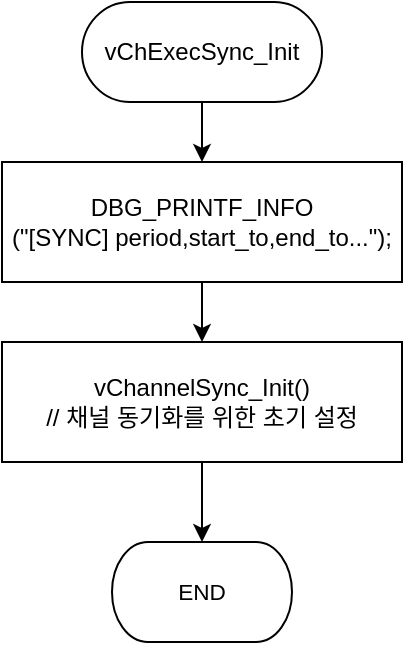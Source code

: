 <mxfile version="20.3.0" type="device" pages="8"><diagram id="m5y8hfOpibyeV7Aw4nu8" name="vChExecSync_Init"><mxGraphModel dx="1209" dy="844" grid="1" gridSize="10" guides="1" tooltips="1" connect="1" arrows="1" fold="1" page="1" pageScale="1" pageWidth="827" pageHeight="1169" math="0" shadow="0"><root><mxCell id="0"/><mxCell id="1" parent="0"/><mxCell id="QTGp4DOAdkXsGTexVrfF-1" value="DBG_PRINTF_INFO&lt;br&gt;(&quot;[SYNC] period,start_to,end_to...&quot;);" style="rounded=0;whiteSpace=wrap;html=1;strokeWidth=1;fontStyle=0;fillColor=none;strokeColor=#000000;" parent="1" vertex="1"><mxGeometry x="280" y="230" width="200" height="60" as="geometry"/></mxCell><mxCell id="QTGp4DOAdkXsGTexVrfF-2" value="vChannelSync_Init()&lt;br&gt;//&amp;nbsp;채널 동기화를 위한 초기 설정" style="rounded=0;whiteSpace=wrap;html=1;strokeWidth=1;fontStyle=0;fillColor=none;strokeColor=#000000;" parent="1" vertex="1"><mxGeometry x="280" y="320" width="200" height="60" as="geometry"/></mxCell><mxCell id="QTGp4DOAdkXsGTexVrfF-3" value="" style="endArrow=classic;html=1;rounded=0;exitX=0.5;exitY=1;exitDx=0;exitDy=0;entryX=0.5;entryY=0;entryDx=0;entryDy=0;exitPerimeter=0;" parent="1" source="QTGp4DOAdkXsGTexVrfF-6" target="QTGp4DOAdkXsGTexVrfF-1" edge="1"><mxGeometry width="50" height="50" relative="1" as="geometry"><mxPoint x="380" y="190" as="sourcePoint"/><mxPoint x="380" y="230" as="targetPoint"/></mxGeometry></mxCell><mxCell id="QTGp4DOAdkXsGTexVrfF-4" value="" style="endArrow=classic;html=1;rounded=0;exitX=0.5;exitY=1;exitDx=0;exitDy=0;entryX=0.5;entryY=0;entryDx=0;entryDy=0;" parent="1" source="QTGp4DOAdkXsGTexVrfF-1" target="QTGp4DOAdkXsGTexVrfF-2" edge="1"><mxGeometry width="50" height="50" relative="1" as="geometry"><mxPoint x="380" y="290" as="sourcePoint"/><mxPoint x="380" y="320" as="targetPoint"/></mxGeometry></mxCell><mxCell id="QTGp4DOAdkXsGTexVrfF-5" value="" style="endArrow=classic;html=1;rounded=0;exitX=0.5;exitY=1;exitDx=0;exitDy=0;entryX=0.5;entryY=0;entryDx=0;entryDy=0;entryPerimeter=0;" parent="1" source="QTGp4DOAdkXsGTexVrfF-2" target="QTGp4DOAdkXsGTexVrfF-7" edge="1"><mxGeometry width="50" height="50" relative="1" as="geometry"><mxPoint x="380" y="660" as="sourcePoint"/><mxPoint x="380" y="700" as="targetPoint"/></mxGeometry></mxCell><UserObject label="&lt;div style=&quot;&quot;&gt;&lt;font style=&quot;direction: ltr; line-height: 120%; opacity: 1;&quot;&gt;vChExecSync_Init&lt;br&gt;&lt;/font&gt;&lt;/div&gt;" tags="순서도" id="QTGp4DOAdkXsGTexVrfF-6"><mxCell style="verticalAlign=middle;align=center;overflow=width;vsdxID=2;fillColor=#FFFFFF;gradientColor=none;shape=stencil(tVLLDsIgEPwajiQIMfFe638Qu22JCM2Ctv69kK0Rm9qDibeZndkXC1NV6PUATIoQ0V9gNE3smToyKY3rAU1MiKmaqar1CB36m2uIDzo7M7r6e64wUZ4UOUWKB9GdIH4irzWu8B42vRrPScNFXZzN+5mvl3qJXE8mcPRRR+Pdh2Y1dsBTE95a3c0TkBRGgKEIb6wg1/r+ssCXd/vLCgm8z9caa+n6pb48dwrRV1H1Ew==);strokeColor=#000000;spacingTop=-1;spacingBottom=-1;spacingLeft=-1;spacingRight=-1;points=[[0.5,1,0],[0.5,0,0],[0,0.5,0],[1,0.5,0]];labelBackgroundColor=none;rounded=0;html=1;whiteSpace=wrap;strokeWidth=1;fontStyle=0" parent="1" vertex="1"><mxGeometry x="320" y="150" width="120" height="50" as="geometry"/></mxCell></UserObject><UserObject label="&lt;div style=&quot;font-size: 1px&quot;&gt;&lt;font style=&quot;font-size:11.29px;font-family:Arial;color:#000000;direction:ltr;letter-spacing:0px;line-height:120%;opacity:1&quot;&gt;END&lt;br&gt;&lt;/font&gt;&lt;/div&gt;" tags="순서도" id="QTGp4DOAdkXsGTexVrfF-7"><mxCell style="verticalAlign=middle;align=center;overflow=width;vsdxID=77;fillColor=#FFFFFF;gradientColor=none;shape=stencil(tVLLDsIgEPwajiQIMfFe638Qu22JCM2Ctv69kK0Rm9qDibeZndkXC1NV6PUATIoQ0V9gNE3smToyKY3rAU1MiKmaqar1CB36m2uIDzo7M7r6e64wUZ4UOUWKB9GdIH4irzWu8B42vRrPScNFXZzN+5mvl3qJXE8mcPRRR+Pdh2Y1dsBTE95a3c0TkBRGgKEIb6wg1/r+ssCXd/vLCgm8z9caa+n6pb48dwrRV1H1Ew==);strokeColor=#000000;spacingTop=-1;spacingBottom=-1;spacingLeft=-1;spacingRight=-1;points=[[0.5,1,0],[0.5,0,0],[0,0.5,0],[1,0.5,0]];labelBackgroundColor=none;rounded=0;html=1;whiteSpace=wrap;strokeWidth=1;fontStyle=0" parent="1" vertex="1"><mxGeometry x="335" y="420" width="90" height="50" as="geometry"/></mxCell></UserObject></root></mxGraphModel></diagram><diagram id="ZUxpM9JZHOBrZb4P0y5i" name="prvDoubleTrackTask"><mxGraphModel dx="1209" dy="844" grid="1" gridSize="10" guides="1" tooltips="1" connect="1" arrows="1" fold="1" page="1" pageScale="1" pageWidth="827" pageHeight="1169" math="0" shadow="0"><root><mxCell id="0"/><mxCell id="1" parent="0"/><mxCell id="SzLtatXEYA5YxoLtEVOc-1" value="prvDoubleTrackTask" style="verticalAlign=middle;align=center;overflow=width;fillColor=#FFFFFF;gradientColor=none;shape=ellipse;strokeColor=#000000;rounded=0;html=1;whiteSpace=wrap;strokeWidth=1;fontStyle=0" vertex="1" parent="1"><mxGeometry x="500" y="160" width="280" height="50" as="geometry"/></mxCell><mxCell id="SzLtatXEYA5YxoLtEVOc-2" value="DBG_PRINTF_INFO(&quot;Start prvDoubleTrackTask&quot;)" style="rounded=0;whiteSpace=wrap;html=1;strokeWidth=1;fontStyle=0;fillColor=none;strokeColor=#000000;" vertex="1" parent="1"><mxGeometry x="510" y="240" width="260" height="40" as="geometry"/></mxCell><mxCell id="SzLtatXEYA5YxoLtEVOc-3" value="vDoubleTrack_Relay_Init()" style="rounded=0;whiteSpace=wrap;html=1;strokeWidth=1;fontStyle=0;fillColor=none;strokeColor=#000000;" vertex="1" parent="1"><mxGeometry x="525" y="305" width="230" height="35" as="geometry"/></mxCell><mxCell id="SzLtatXEYA5YxoLtEVOc-4" value="vDoubleTrack_DoBeforeEnteringPool()" style="rounded=0;whiteSpace=wrap;html=1;strokeWidth=1;fontStyle=0;fillColor=none;strokeColor=#000000;" vertex="1" parent="1"><mxGeometry x="525" y="355" width="230" height="35" as="geometry"/></mxCell><mxCell id="SzLtatXEYA5YxoLtEVOc-5" value="vDoubleTrack_UpdateCompareBuffer()" style="rounded=0;whiteSpace=wrap;html=1;strokeWidth=1;fontStyle=0;fillColor=none;strokeColor=#000000;" vertex="1" parent="1"><mxGeometry x="525" y="405" width="230" height="35" as="geometry"/></mxCell><mxCell id="SzLtatXEYA5YxoLtEVOc-6" value="bSetCompareBuffer()" style="rounded=0;whiteSpace=wrap;html=1;strokeWidth=1;fontStyle=0;fillColor=none;strokeColor=#000000;" vertex="1" parent="1"><mxGeometry x="525" y="455" width="230" height="35" as="geometry"/></mxCell><mxCell id="SzLtatXEYA5YxoLtEVOc-7" value="bTriggerCompare()" style="rounded=0;whiteSpace=wrap;html=1;strokeWidth=1;fontStyle=0;fillColor=none;strokeColor=#000000;" vertex="1" parent="1"><mxGeometry x="525" y="505" width="230" height="35" as="geometry"/></mxCell><mxCell id="SzLtatXEYA5YxoLtEVOc-8" value="vChExecSync_Init()" style="rounded=0;whiteSpace=wrap;html=1;strokeWidth=1;fontStyle=0;fillColor=none;strokeColor=#000000;" vertex="1" parent="1"><mxGeometry x="525" y="555" width="230" height="35" as="geometry"/></mxCell><mxCell id="SzLtatXEYA5YxoLtEVOc-9" value="lastWake = xTaskGetTickCount()&lt;br&gt;fail_cnt = 0" style="rounded=0;whiteSpace=wrap;html=1;strokeWidth=1;fontStyle=0;fillColor=none;strokeColor=#000000;" vertex="1" parent="1"><mxGeometry x="525" y="615" width="230" height="45" as="geometry"/></mxCell><mxCell id="SzLtatXEYA5YxoLtEVOc-10" value="&lt;span style=&quot;font-size: 12px; font-weight: 400;&quot;&gt;=== 메인 루프 (for(;;)) ===&lt;/span&gt;" style="rounded=0;whiteSpace=wrap;html=1;strokeWidth=1;fontStyle=1;fillColor=none;strokeColor=#000000;fontSize=14" vertex="1" parent="1"><mxGeometry x="520" y="690" width="240" height="40" as="geometry"/></mxCell><mxCell id="SzLtatXEYA5YxoLtEVOc-11" value="bChannelSync_Start(&lt;br&gt;SYNC_START_TO_MS) ?" style="rhombus;whiteSpace=wrap;html=1;strokeWidth=1;fontStyle=0;fillColor=none;strokeColor=#000000;" vertex="1" parent="1"><mxGeometry x="540" y="760" width="200" height="80" as="geometry"/></mxCell><mxCell id="SzLtatXEYA5YxoLtEVOc-12" value="&lt;span style=&quot;font-weight: normal;&quot;&gt;vDoubleTrack_Signal_Pool()&lt;/span&gt;" style="rounded=0;whiteSpace=wrap;html=1;strokeWidth=1;fontStyle=0;fillColor=none;strokeColor=#000000;fontStyle=1" vertex="1" parent="1"><mxGeometry x="370" y="860" width="200" height="40" as="geometry"/></mxCell><mxCell id="SzLtatXEYA5YxoLtEVOc-13" value="uxDoubleTrackLoops++" style="rounded=0;whiteSpace=wrap;html=1;strokeWidth=1;fontStyle=0;fillColor=none;strokeColor=#000000;" vertex="1" parent="1"><mxGeometry x="395" y="945" width="150" height="35" as="geometry"/></mxCell><mxCell id="SzLtatXEYA5YxoLtEVOc-14" value="bChannelSync_End(&lt;br&gt;SYNC_END_TO_MS) ?" style="rhombus;whiteSpace=wrap;html=1;strokeWidth=1;fontStyle=0;fillColor=none;strokeColor=#000000;" vertex="1" parent="1"><mxGeometry x="380" y="1010" width="180" height="80" as="geometry"/></mxCell><mxCell id="SzLtatXEYA5YxoLtEVOc-15" value="fail_cnt = 0" style="rounded=0;whiteSpace=wrap;html=1;strokeWidth=1;fontStyle=0;fillColor=none;strokeColor=#000000;" vertex="1" parent="1"><mxGeometry x="300" y="1120" width="110" height="35" as="geometry"/></mxCell><mxCell id="SzLtatXEYA5YxoLtEVOc-16" value="fail_cnt++" style="rounded=0;whiteSpace=wrap;html=1;strokeWidth=1;fontStyle=0;fillColor=none;strokeColor=#000000;" vertex="1" parent="1"><mxGeometry x="500" y="1120" width="110" height="35" as="geometry"/></mxCell><mxCell id="SzLtatXEYA5YxoLtEVOc-17" value="fail_cnt++" style="rounded=0;whiteSpace=wrap;html=1;strokeWidth=1;fontStyle=0;fillColor=none;strokeColor=#000000;" vertex="1" parent="1"><mxGeometry x="790" y="880" width="110" height="35" as="geometry"/></mxCell><mxCell id="SzLtatXEYA5YxoLtEVOc-19" value="fail_cnt &gt;= 5 ?" style="rhombus;whiteSpace=wrap;html=1;strokeWidth=1;fontStyle=0;fillColor=none;strokeColor=#000000;" vertex="1" parent="1"><mxGeometry x="560" y="1230" width="160" height="70" as="geometry"/></mxCell><mxCell id="SzLtatXEYA5YxoLtEVOc-20" value="DBG_PRINTF_ERROR(&quot;SYNC&quot;)&lt;br&gt;/* TODO: SAFE 천이 훅 */&lt;br&gt;fail_cnt = 0" style="rounded=0;whiteSpace=wrap;html=1;strokeWidth=1;fontStyle=0;fillColor=none;strokeColor=#000000;" vertex="1" parent="1"><mxGeometry x="790" y="1235" width="180" height="60" as="geometry"/></mxCell><mxCell id="SzLtatXEYA5YxoLtEVOc-22" value="vChannelSync_EndOfCycleDelay(&lt;br&gt;&amp;lastWake, CYCLE_PERIOD_MS)" style="rounded=0;whiteSpace=wrap;html=1;strokeWidth=1;fontStyle=0;fillColor=none;strokeColor=#000000;" vertex="1" parent="1"><mxGeometry x="520" y="1380" width="240" height="50" as="geometry"/></mxCell><mxCell id="SzLtatXEYA5YxoLtEVOc-24" value="" style="endArrow=classic;html=1;rounded=0;exitX=0.5;exitY=1;exitDx=0;exitDy=0;entryX=0.5;entryY=0;entryDx=0;entryDy=0;" edge="1" parent="1" source="SzLtatXEYA5YxoLtEVOc-1" target="SzLtatXEYA5YxoLtEVOc-2"><mxGeometry width="50" height="50" relative="1" as="geometry"><mxPoint x="640" y="220" as="sourcePoint"/><mxPoint x="640" y="240" as="targetPoint"/></mxGeometry></mxCell><mxCell id="SzLtatXEYA5YxoLtEVOc-25" value="" style="endArrow=classic;html=1;rounded=0;exitX=0.5;exitY=1;exitDx=0;exitDy=0;entryX=0.5;entryY=0;entryDx=0;entryDy=0;" edge="1" parent="1" source="SzLtatXEYA5YxoLtEVOc-2" target="SzLtatXEYA5YxoLtEVOc-3"><mxGeometry width="50" height="50" relative="1" as="geometry"><mxPoint x="640" y="280" as="sourcePoint"/><mxPoint x="640" y="305" as="targetPoint"/></mxGeometry></mxCell><mxCell id="SzLtatXEYA5YxoLtEVOc-26" value="" style="endArrow=classic;html=1;rounded=0;exitX=0.5;exitY=1;exitDx=0;exitDy=0;entryX=0.5;entryY=0;entryDx=0;entryDy=0;" edge="1" parent="1" source="SzLtatXEYA5YxoLtEVOc-3" target="SzLtatXEYA5YxoLtEVOc-4"><mxGeometry width="50" height="50" relative="1" as="geometry"><mxPoint x="640" y="340" as="sourcePoint"/><mxPoint x="640" y="355" as="targetPoint"/></mxGeometry></mxCell><mxCell id="SzLtatXEYA5YxoLtEVOc-27" value="" style="endArrow=classic;html=1;rounded=0;exitX=0.5;exitY=1;exitDx=0;exitDy=0;entryX=0.5;entryY=0;entryDx=0;entryDy=0;" edge="1" parent="1" source="SzLtatXEYA5YxoLtEVOc-4" target="SzLtatXEYA5YxoLtEVOc-5"><mxGeometry width="50" height="50" relative="1" as="geometry"><mxPoint x="640" y="390" as="sourcePoint"/><mxPoint x="640" y="405" as="targetPoint"/></mxGeometry></mxCell><mxCell id="SzLtatXEYA5YxoLtEVOc-28" value="" style="endArrow=classic;html=1;rounded=0;exitX=0.5;exitY=1;exitDx=0;exitDy=0;entryX=0.5;entryY=0;entryDx=0;entryDy=0;" edge="1" parent="1" source="SzLtatXEYA5YxoLtEVOc-5" target="SzLtatXEYA5YxoLtEVOc-6"><mxGeometry width="50" height="50" relative="1" as="geometry"><mxPoint x="640" y="440" as="sourcePoint"/><mxPoint x="640" y="455" as="targetPoint"/></mxGeometry></mxCell><mxCell id="SzLtatXEYA5YxoLtEVOc-29" value="" style="endArrow=classic;html=1;rounded=0;exitX=0.5;exitY=1;exitDx=0;exitDy=0;entryX=0.5;entryY=0;entryDx=0;entryDy=0;" edge="1" parent="1" source="SzLtatXEYA5YxoLtEVOc-6" target="SzLtatXEYA5YxoLtEVOc-7"><mxGeometry width="50" height="50" relative="1" as="geometry"><mxPoint x="640" y="490" as="sourcePoint"/><mxPoint x="640" y="505" as="targetPoint"/></mxGeometry></mxCell><mxCell id="SzLtatXEYA5YxoLtEVOc-30" value="" style="endArrow=classic;html=1;rounded=0;exitX=0.5;exitY=1;exitDx=0;exitDy=0;entryX=0.5;entryY=0;entryDx=0;entryDy=0;" edge="1" parent="1" source="SzLtatXEYA5YxoLtEVOc-7" target="SzLtatXEYA5YxoLtEVOc-8"><mxGeometry width="50" height="50" relative="1" as="geometry"><mxPoint x="640" y="540" as="sourcePoint"/><mxPoint x="640" y="555" as="targetPoint"/></mxGeometry></mxCell><mxCell id="SzLtatXEYA5YxoLtEVOc-31" value="" style="endArrow=classic;html=1;rounded=0;exitX=0.5;exitY=1;exitDx=0;exitDy=0;entryX=0.5;entryY=0;entryDx=0;entryDy=0;" edge="1" parent="1" source="SzLtatXEYA5YxoLtEVOc-8" target="SzLtatXEYA5YxoLtEVOc-9"><mxGeometry width="50" height="50" relative="1" as="geometry"><mxPoint x="640" y="590" as="sourcePoint"/><mxPoint x="640" y="615" as="targetPoint"/></mxGeometry></mxCell><mxCell id="SzLtatXEYA5YxoLtEVOc-32" value="" style="endArrow=classic;html=1;rounded=0;exitX=0.5;exitY=1;exitDx=0;exitDy=0;entryX=0.5;entryY=0;entryDx=0;entryDy=0;" edge="1" parent="1" source="SzLtatXEYA5YxoLtEVOc-9" target="SzLtatXEYA5YxoLtEVOc-10"><mxGeometry width="50" height="50" relative="1" as="geometry"><mxPoint x="640" y="660" as="sourcePoint"/><mxPoint x="640" y="690" as="targetPoint"/></mxGeometry></mxCell><mxCell id="SzLtatXEYA5YxoLtEVOc-33" value="" style="endArrow=classic;html=1;rounded=0;exitX=0.5;exitY=1;exitDx=0;exitDy=0;entryX=0.5;entryY=0;entryDx=0;entryDy=0;" edge="1" parent="1" source="SzLtatXEYA5YxoLtEVOc-10" target="SzLtatXEYA5YxoLtEVOc-11"><mxGeometry width="50" height="50" relative="1" as="geometry"><mxPoint x="640" y="730" as="sourcePoint"/><mxPoint x="640" y="760" as="targetPoint"/></mxGeometry></mxCell><mxCell id="SzLtatXEYA5YxoLtEVOc-34" value="TRUE" style="endArrow=classic;html=1;rounded=0;exitX=0;exitY=0.5;exitDx=0;exitDy=0;entryX=0.5;entryY=0;entryDx=0;entryDy=0;" edge="1" parent="1" source="SzLtatXEYA5YxoLtEVOc-11" target="SzLtatXEYA5YxoLtEVOc-12"><mxGeometry width="50" height="50" relative="1" as="geometry"><mxPoint x="540" y="800" as="sourcePoint"/><mxPoint x="470" y="880" as="targetPoint"/><Array as="points"><mxPoint x="470" y="800"/></Array></mxGeometry></mxCell><mxCell id="SzLtatXEYA5YxoLtEVOc-35" value="FALSE" style="endArrow=classic;html=1;rounded=0;exitX=1;exitY=0.5;exitDx=0;exitDy=0;entryX=0.5;entryY=0;entryDx=0;entryDy=0;" edge="1" parent="1" source="SzLtatXEYA5YxoLtEVOc-11" target="SzLtatXEYA5YxoLtEVOc-17"><mxGeometry width="50" height="50" relative="1" as="geometry"><mxPoint x="740" y="800" as="sourcePoint"/><mxPoint x="845" y="880" as="targetPoint"/><Array as="points"><mxPoint x="845" y="800"/></Array></mxGeometry></mxCell><mxCell id="SzLtatXEYA5YxoLtEVOc-36" value="" style="endArrow=classic;html=1;rounded=0;exitX=0.5;exitY=1;exitDx=0;exitDy=0;entryX=0.5;entryY=0;entryDx=0;entryDy=0;" edge="1" parent="1" source="SzLtatXEYA5YxoLtEVOc-12" target="SzLtatXEYA5YxoLtEVOc-13"><mxGeometry width="50" height="50" relative="1" as="geometry"><mxPoint x="470" y="920" as="sourcePoint"/><mxPoint x="470" y="945" as="targetPoint"/></mxGeometry></mxCell><mxCell id="SzLtatXEYA5YxoLtEVOc-37" value="" style="endArrow=classic;html=1;rounded=0;exitX=0.5;exitY=1;exitDx=0;exitDy=0;entryX=0.5;entryY=0;entryDx=0;entryDy=0;" edge="1" parent="1" source="SzLtatXEYA5YxoLtEVOc-13" target="SzLtatXEYA5YxoLtEVOc-14"><mxGeometry width="50" height="50" relative="1" as="geometry"><mxPoint x="470" y="980" as="sourcePoint"/><mxPoint x="470" y="1010" as="targetPoint"/></mxGeometry></mxCell><mxCell id="SzLtatXEYA5YxoLtEVOc-38" value="TRUE" style="endArrow=classic;html=1;rounded=0;exitX=0;exitY=1;exitDx=0;exitDy=0;entryX=0.5;entryY=0;entryDx=0;entryDy=0;" edge="1" parent="1" source="SzLtatXEYA5YxoLtEVOc-14" target="SzLtatXEYA5YxoLtEVOc-15"><mxGeometry width="50" height="50" relative="1" as="geometry"><mxPoint x="380" y="1090" as="sourcePoint"/><mxPoint x="315" y="1130" as="targetPoint"/></mxGeometry></mxCell><mxCell id="SzLtatXEYA5YxoLtEVOc-39" value="FALSE" style="endArrow=classic;html=1;rounded=0;exitX=1;exitY=1;exitDx=0;exitDy=0;entryX=0.5;entryY=0;entryDx=0;entryDy=0;" edge="1" parent="1" source="SzLtatXEYA5YxoLtEVOc-14" target="SzLtatXEYA5YxoLtEVOc-16"><mxGeometry width="50" height="50" relative="1" as="geometry"><mxPoint x="560" y="1090" as="sourcePoint"/><mxPoint x="505" y="1130" as="targetPoint"/></mxGeometry></mxCell><mxCell id="SzLtatXEYA5YxoLtEVOc-42" value="" style="endArrow=classic;html=1;rounded=0;exitX=0.5;exitY=1;exitDx=0;exitDy=0;entryX=1;entryY=0;entryDx=0;entryDy=0;" edge="1" parent="1" source="SzLtatXEYA5YxoLtEVOc-17" target="SzLtatXEYA5YxoLtEVOc-19"><mxGeometry width="50" height="50" relative="1" as="geometry"><mxPoint x="845" y="915" as="sourcePoint"/><mxPoint x="650" y="1190" as="targetPoint"/><Array as="points"><mxPoint x="845" y="950"/><mxPoint x="840" y="1150"/></Array></mxGeometry></mxCell><mxCell id="SzLtatXEYA5YxoLtEVOc-44" value="TRUE" style="endArrow=classic;html=1;rounded=0;exitX=1;exitY=0.5;exitDx=0;exitDy=0;entryX=0;entryY=0.5;entryDx=0;entryDy=0;" edge="1" parent="1" source="SzLtatXEYA5YxoLtEVOc-19" target="SzLtatXEYA5YxoLtEVOc-20"><mxGeometry width="50" height="50" relative="1" as="geometry"><mxPoint x="720" y="1265" as="sourcePoint"/><mxPoint x="795" y="1255" as="targetPoint"/></mxGeometry></mxCell><mxCell id="SzLtatXEYA5YxoLtEVOc-45" value="FALSE" style="endArrow=classic;html=1;rounded=0;exitX=0.5;exitY=1;exitDx=0;exitDy=0;entryX=0.5;entryY=0;entryDx=0;entryDy=0;" edge="1" parent="1" source="SzLtatXEYA5YxoLtEVOc-19" target="SzLtatXEYA5YxoLtEVOc-22"><mxGeometry width="50" height="50" relative="1" as="geometry"><mxPoint x="640" y="1300" as="sourcePoint"/><mxPoint x="640" y="1330" as="targetPoint"/></mxGeometry></mxCell><mxCell id="SzLtatXEYA5YxoLtEVOc-48" value="" style="endArrow=classic;html=1;rounded=0;exitX=1;exitY=0.5;exitDx=0;exitDy=0;entryX=1;entryY=0.5;entryDx=0;entryDy=0;strokeWidth=1;strokeColor=#000000;" edge="1" parent="1" source="SzLtatXEYA5YxoLtEVOc-22" target="SzLtatXEYA5YxoLtEVOc-10"><mxGeometry width="50" height="50" relative="1" as="geometry"><mxPoint x="760" y="1405" as="sourcePoint"/><mxPoint x="705" y="710" as="targetPoint"/><Array as="points"><mxPoint x="1000" y="1405"/><mxPoint x="1000" y="710"/><mxPoint x="970" y="710"/></Array></mxGeometry></mxCell><mxCell id="SzLtatXEYA5YxoLtEVOc-50" value="다음 사이클" style="edgeLabel;html=1;align=center;verticalAlign=middle;resizable=0;points=[];" vertex="1" connectable="0" parent="SzLtatXEYA5YxoLtEVOc-48"><mxGeometry x="0.374" y="-1" relative="1" as="geometry"><mxPoint as="offset"/></mxGeometry></mxCell><mxCell id="SzLtatXEYA5YxoLtEVOc-49" value="" style="endArrow=classic;html=1;rounded=0;strokeColor=#000000;strokeWidth=1;entryX=0.75;entryY=0;entryDx=0;entryDy=0;exitX=0.5;exitY=1;exitDx=0;exitDy=0;" edge="1" parent="1" source="SzLtatXEYA5YxoLtEVOc-20" target="SzLtatXEYA5YxoLtEVOc-22"><mxGeometry width="50" height="50" relative="1" as="geometry"><mxPoint x="390" y="1450" as="sourcePoint"/><mxPoint x="440" y="1400" as="targetPoint"/></mxGeometry></mxCell><mxCell id="SzLtatXEYA5YxoLtEVOc-51" value="" style="endArrow=classic;html=1;rounded=0;strokeColor=#000000;strokeWidth=1;entryX=0;entryY=0.5;entryDx=0;entryDy=0;exitX=0.5;exitY=1;exitDx=0;exitDy=0;" edge="1" parent="1" source="SzLtatXEYA5YxoLtEVOc-15" target="SzLtatXEYA5YxoLtEVOc-19"><mxGeometry width="50" height="50" relative="1" as="geometry"><mxPoint x="390" y="1110" as="sourcePoint"/><mxPoint x="440" y="1060" as="targetPoint"/></mxGeometry></mxCell><mxCell id="SzLtatXEYA5YxoLtEVOc-52" value="" style="endArrow=classic;html=1;rounded=0;strokeColor=#000000;strokeWidth=1;entryX=0.5;entryY=0;entryDx=0;entryDy=0;exitX=0.5;exitY=1;exitDx=0;exitDy=0;" edge="1" parent="1" source="SzLtatXEYA5YxoLtEVOc-16" target="SzLtatXEYA5YxoLtEVOc-19"><mxGeometry width="50" height="50" relative="1" as="geometry"><mxPoint x="390" y="1110" as="sourcePoint"/><mxPoint x="440" y="1060" as="targetPoint"/></mxGeometry></mxCell></root></mxGraphModel></diagram><diagram id="bPRG32wju6E-ZQFCXSfM" name="xStartDoubleTrackTask"><mxGraphModel dx="1209" dy="844" grid="1" gridSize="10" guides="1" tooltips="1" connect="1" arrows="1" fold="1" page="1" pageScale="1" pageWidth="827" pageHeight="1169" math="0" shadow="0"><root><mxCell id="0"/><mxCell id="1" parent="0"/><UserObject label="&lt;div style=&quot;&quot;&gt;&lt;font style=&quot;direction: ltr; line-height: 120%; opacity: 1;&quot;&gt;xStartDoubleTrackTask&lt;br&gt;&lt;/font&gt;&lt;/div&gt;" tags="순서도" id="U5Yt1ABenRzUuLQrYzSw-1"><mxCell style="verticalAlign=middle;align=center;overflow=width;vsdxID=2;fillColor=#FFFFFF;gradientColor=none;shape=stencil(tVLLDsIgEPwajiQIMfFe638Qu22JCM2Ctv69kK0Rm9qDibeZndkXC1NV6PUATIoQ0V9gNE3smToyKY3rAU1MiKmaqar1CB36m2uIDzo7M7r6e64wUZ4UOUWKB9GdIH4irzWu8B42vRrPScNFXZzN+5mvl3qJXE8mcPRRR+Pdh2Y1dsBTE95a3c0TkBRGgKEIb6wg1/r+ssCXd/vLCgm8z9caa+n6pb48dwrRV1H1Ew==);strokeColor=#000000;spacingTop=-1;spacingBottom=-1;spacingLeft=-1;spacingRight=-1;points=[[0.5,1,0],[0.5,0,0],[0,0.5,0],[1,0.5,0]];labelBackgroundColor=none;rounded=0;html=1;whiteSpace=wrap;strokeWidth=1;fontStyle=0" vertex="1" parent="1"><mxGeometry x="545" y="200" width="210" height="50" as="geometry"/></mxCell></UserObject><mxCell id="U5Yt1ABenRzUuLQrYzSw-2" value="xStatus = pdPASS" style="rounded=0;whiteSpace=wrap;html=1;strokeWidth=1;fontStyle=0;fillColor=none;strokeColor=#000000;" vertex="1" parent="1"><mxGeometry x="550" y="280" width="200" height="40" as="geometry"/></mxCell><mxCell id="U5Yt1ABenRzUuLQrYzSw-3" value="xTaskParameters 구조체 설정:&lt;br&gt;• Task function: prvDoubleTrackTask&lt;br&gt;• Task name: &quot;DoubleTrackTask&quot;&lt;br&gt;• TCB, Stack, Priority 등 설정" style="rounded=0;whiteSpace=wrap;html=1;strokeWidth=1;fontStyle=0;fillColor=none;strokeColor=#000000;" vertex="1" parent="1"><mxGeometry x="510" y="350" width="280" height="80" as="geometry"/></mxCell><mxCell id="U5Yt1ABenRzUuLQrYzSw-4" value="xDoubleTrackTaskParameters.uxPriority&lt;br&gt;= uxPriority" style="rounded=0;whiteSpace=wrap;html=1;strokeWidth=1;fontStyle=0;fillColor=none;strokeColor=#000000;" vertex="1" parent="1"><mxGeometry x="540" y="460" width="220" height="50" as="geometry"/></mxCell><mxCell id="U5Yt1ABenRzUuLQrYzSw-5" value="xTaskCreate() == pdPASS ?" style="rhombus;whiteSpace=wrap;html=1;strokeWidth=1;fontStyle=0;fillColor=none;strokeColor=#000000;" vertex="1" parent="1"><mxGeometry x="550" y="540" width="200" height="60" as="geometry"/></mxCell><mxCell id="U5Yt1ABenRzUuLQrYzSw-6" value="xStatus = pdFAIL" style="rounded=0;whiteSpace=wrap;html=1;strokeWidth=1;fontStyle=0;fillColor=none;strokeColor=#000000;" vertex="1" parent="1"><mxGeometry x="350" y="545" width="120" height="50" as="geometry"/></mxCell><mxCell id="U5Yt1ABenRzUuLQrYzSw-7" value="return xStatus" style="rounded=0;whiteSpace=wrap;html=1;strokeWidth=1;fontStyle=0;fillColor=none;strokeColor=#000000;" vertex="1" parent="1"><mxGeometry x="550" y="740" width="200" height="40" as="geometry"/></mxCell><UserObject label="&lt;div style=&quot;font-size: 1px&quot;&gt;&lt;font style=&quot;font-size:11.29px;font-family:Arial;color:#000000;direction:ltr;letter-spacing:0px;line-height:120%;opacity:1&quot;&gt;END&lt;br&gt;&lt;/font&gt;&lt;/div&gt;" tags="순서도" id="U5Yt1ABenRzUuLQrYzSw-8"><mxCell style="verticalAlign=middle;align=center;overflow=width;vsdxID=77;fillColor=#FFFFFF;gradientColor=none;shape=stencil(tVLLDsIgEPwajiQIMfFe638Qu22JCM2Ctv69kK0Rm9qDibeZndkXC1NV6PUATIoQ0V9gNE3smToyKY3rAU1MiKmaqar1CB36m2uIDzo7M7r6e64wUZ4UOUWKB9GdIH4irzWu8B42vRrPScNFXZzN+5mvl3qJXE8mcPRRR+Pdh2Y1dsBTE95a3c0TkBRGgKEIb6wg1/r+ssCXd/vLCgm8z9caa+n6pb48dwrRV1H1Ew==);strokeColor=#000000;spacingTop=-1;spacingBottom=-1;spacingLeft=-1;spacingRight=-1;points=[[0.5,1,0],[0.5,0,0],[0,0.5,0],[1,0.5,0]];labelBackgroundColor=none;rounded=0;html=1;whiteSpace=wrap;strokeWidth=1;fontStyle=0" vertex="1" parent="1"><mxGeometry x="620" y="830" width="60" height="40" as="geometry"/></mxCell></UserObject><mxCell id="U5Yt1ABenRzUuLQrYzSw-9" value="" style="endArrow=classic;html=1;rounded=0;exitX=0.5;exitY=1;exitDx=0;exitDy=0;exitPerimeter=0;entryX=0.5;entryY=0;entryDx=0;entryDy=0;" edge="1" parent="1" source="U5Yt1ABenRzUuLQrYzSw-1" target="U5Yt1ABenRzUuLQrYzSw-2"><mxGeometry width="50" height="50" relative="1" as="geometry"><mxPoint x="650" y="250" as="sourcePoint"/><mxPoint x="650" y="280" as="targetPoint"/></mxGeometry></mxCell><mxCell id="U5Yt1ABenRzUuLQrYzSw-10" value="" style="endArrow=classic;html=1;rounded=0;exitX=0.5;exitY=1;exitDx=0;exitDy=0;entryX=0.5;entryY=0;entryDx=0;entryDy=0;" edge="1" parent="1" source="U5Yt1ABenRzUuLQrYzSw-2" target="U5Yt1ABenRzUuLQrYzSw-3"><mxGeometry width="50" height="50" relative="1" as="geometry"><mxPoint x="650" y="320" as="sourcePoint"/><mxPoint x="650" y="350" as="targetPoint"/></mxGeometry></mxCell><mxCell id="U5Yt1ABenRzUuLQrYzSw-11" value="" style="endArrow=classic;html=1;rounded=0;exitX=0.5;exitY=1;exitDx=0;exitDy=0;entryX=0.5;entryY=0;entryDx=0;entryDy=0;" edge="1" parent="1" source="U5Yt1ABenRzUuLQrYzSw-3" target="U5Yt1ABenRzUuLQrYzSw-4"><mxGeometry width="50" height="50" relative="1" as="geometry"><mxPoint x="650" y="430" as="sourcePoint"/><mxPoint x="650" y="460" as="targetPoint"/></mxGeometry></mxCell><mxCell id="U5Yt1ABenRzUuLQrYzSw-12" value="" style="endArrow=classic;html=1;rounded=0;exitX=0.5;exitY=1;exitDx=0;exitDy=0;entryX=0.5;entryY=0;entryDx=0;entryDy=0;" edge="1" parent="1" source="U5Yt1ABenRzUuLQrYzSw-4" target="U5Yt1ABenRzUuLQrYzSw-5"><mxGeometry width="50" height="50" relative="1" as="geometry"><mxPoint x="650" y="510" as="sourcePoint"/><mxPoint x="650" y="540" as="targetPoint"/></mxGeometry></mxCell><mxCell id="U5Yt1ABenRzUuLQrYzSw-13" value="No" style="endArrow=classic;html=1;rounded=0;exitX=0;exitY=0.5;exitDx=0;exitDy=0;entryX=1;entryY=0.5;entryDx=0;entryDy=0;" edge="1" parent="1" source="U5Yt1ABenRzUuLQrYzSw-5" target="U5Yt1ABenRzUuLQrYzSw-6"><mxGeometry width="50" height="50" relative="1" as="geometry"><mxPoint x="550" y="570" as="sourcePoint"/><mxPoint x="470" y="570" as="targetPoint"/></mxGeometry></mxCell><mxCell id="U5Yt1ABenRzUuLQrYzSw-14" value="Yes" style="endArrow=classic;html=1;rounded=0;exitX=0.5;exitY=1;exitDx=0;exitDy=0;entryX=0.5;entryY=0;entryDx=0;entryDy=0;" edge="1" parent="1" source="U5Yt1ABenRzUuLQrYzSw-5" target="U5Yt1ABenRzUuLQrYzSw-17"><mxGeometry width="50" height="50" relative="1" as="geometry"><mxPoint x="650" y="600" as="sourcePoint"/><mxPoint x="650" y="630" as="targetPoint"/></mxGeometry></mxCell><mxCell id="U5Yt1ABenRzUuLQrYzSw-15" value="" style="endArrow=classic;html=1;rounded=0;exitX=0.5;exitY=1;exitDx=0;exitDy=0;entryX=0;entryY=0.5;entryDx=0;entryDy=0;" edge="1" parent="1" source="U5Yt1ABenRzUuLQrYzSw-6" target="U5Yt1ABenRzUuLQrYzSw-7"><mxGeometry width="50" height="50" relative="1" as="geometry"><mxPoint x="410" y="595" as="sourcePoint"/><mxPoint x="550" y="680" as="targetPoint"/><Array as="points"><mxPoint x="410" y="760"/></Array></mxGeometry></mxCell><mxCell id="U5Yt1ABenRzUuLQrYzSw-16" value="" style="endArrow=classic;html=1;rounded=0;exitX=0.5;exitY=1;exitDx=0;exitDy=0;entryX=0.5;entryY=0;entryDx=0;entryDy=0;entryPerimeter=0;" edge="1" parent="1" source="U5Yt1ABenRzUuLQrYzSw-7" target="U5Yt1ABenRzUuLQrYzSw-8"><mxGeometry width="50" height="50" relative="1" as="geometry"><mxPoint x="650" y="700" as="sourcePoint"/><mxPoint x="650" y="740" as="targetPoint"/></mxGeometry></mxCell><mxCell id="U5Yt1ABenRzUuLQrYzSw-17" value="xTaskSuspend(xDoubleTrackTaskHandle)" style="rounded=0;whiteSpace=wrap;html=1;strokeWidth=1;fontStyle=0;fillColor=none;strokeColor=#000000;" vertex="1" parent="1"><mxGeometry x="530" y="650" width="240" height="40" as="geometry"/></mxCell><mxCell id="U5Yt1ABenRzUuLQrYzSw-18" value="" style="endArrow=classic;html=1;rounded=0;exitX=0.5;exitY=1;exitDx=0;exitDy=0;entryX=0.5;entryY=0;entryDx=0;entryDy=0;" edge="1" parent="1" source="U5Yt1ABenRzUuLQrYzSw-17" target="U5Yt1ABenRzUuLQrYzSw-7"><mxGeometry width="50" height="50" relative="1" as="geometry"><mxPoint x="460" y="640" as="sourcePoint"/><mxPoint x="510" y="590" as="targetPoint"/></mxGeometry></mxCell></root></mxGraphModel></diagram><diagram id="MKXdNgDkV3vb9L41VIU6" name="xIsDoubleTrackTaskStillRunning"><mxGraphModel dx="1209" dy="844" grid="1" gridSize="10" guides="1" tooltips="1" connect="1" arrows="1" fold="1" page="1" pageScale="1" pageWidth="827" pageHeight="1169" math="0" shadow="0"><root><mxCell id="0"/><mxCell id="1" parent="0"/><UserObject label="&lt;div style=&quot;&quot;&gt;&lt;font style=&quot;direction: ltr; line-height: 120%; opacity: 1;&quot;&gt;xIsDoubleTrackTaskStillRunning&lt;br&gt;&lt;/font&gt;&lt;/div&gt;" tags="순서도" id="LOTod7_ioklr3C27SW_X-1"><mxCell style="verticalAlign=middle;align=center;overflow=width;vsdxID=2;fillColor=#FFFFFF;gradientColor=none;shape=stencil(tVLLDsIgEPwajiQIMfFe638Qu22JCM2Ctv69kK0Rm9qDibeZndkXC1NV6PUATIoQ0V9gNE3smToyKY3rAU1MiKmaqar1CB36m2uIDzo7M7r6e64wUZ4UOUWKB9GdIH4irzWu8B42vRrPScNFXZzN+5mvl3qJXE8mcPRRR+Pdh2Y1dsBTE95a3c0TkBRGgKEIb6wg1/r+ssCXd/vLCgm8z9caa+n6pb48dwrRV1H1Ew==);strokeColor=#000000;spacingTop=-1;spacingBottom=-1;spacingLeft=-1;spacingRight=-1;points=[[0.5,1,0],[0.5,0,0],[0,0.5,0],[1,0.5,0]];labelBackgroundColor=none;rounded=0;html=1;whiteSpace=wrap;strokeWidth=1;fontStyle=0" vertex="1" parent="1"><mxGeometry x="350" y="160" width="200" height="40" as="geometry"/></mxCell></UserObject><mxCell id="LOTod7_ioklr3C27SW_X-2" value="DOUBLE_TRACK_INITIAL_VALUE==&lt;br&gt;uxDoubleTrackLoops ?" style="rhombus;whiteSpace=wrap;html=1;fillColor=#FFFFFF;strokeColor=#000000;strokeWidth=1;fontStyle=0;" vertex="1" parent="1"><mxGeometry x="330" y="240" width="240" height="80" as="geometry"/></mxCell><mxCell id="LOTod7_ioklr3C27SW_X-3" value="xReturn = pdFALSE" style="rounded=0;whiteSpace=wrap;html=1;strokeWidth=1;fontStyle=0;fillColor=#FFFFFF;strokeColor=#000000;" vertex="1" parent="1"><mxGeometry x="230" y="360" width="120" height="40" as="geometry"/></mxCell><mxCell id="LOTod7_ioklr3C27SW_X-4" value="xReturn = pdTRUE" style="rounded=0;whiteSpace=wrap;html=1;strokeWidth=1;fontStyle=0;fillColor=#FFFFFF;strokeColor=#000000;" vertex="1" parent="1"><mxGeometry x="550" y="360" width="120" height="40" as="geometry"/></mxCell><mxCell id="LOTod7_ioklr3C27SW_X-5" value="uxDoubleTrackLoops = DOUBLE_TRACK_INITIAL_VALUE" style="rounded=0;whiteSpace=wrap;html=1;strokeWidth=1;fontStyle=0;fillColor=#FFFFFF;strokeColor=#000000;" vertex="1" parent="1"><mxGeometry x="350" y="440" width="200" height="50" as="geometry"/></mxCell><mxCell id="LOTod7_ioklr3C27SW_X-6" value="return xReturn" style="rounded=0;whiteSpace=wrap;html=1;strokeWidth=1;fontStyle=0;fillColor=#FFFFFF;strokeColor=#000000;" vertex="1" parent="1"><mxGeometry x="400" y="540" width="100" height="40" as="geometry"/></mxCell><UserObject label="&lt;div style=&quot;font-size: 1px&quot;&gt;&lt;font style=&quot;font-size:11.29px;font-family:Arial;color:#000000;direction:ltr;letter-spacing:0px;line-height:120%;opacity:1&quot;&gt;END&lt;br&gt;&lt;/font&gt;&lt;/div&gt;" tags="순서도" id="LOTod7_ioklr3C27SW_X-7"><mxCell style="verticalAlign=middle;align=center;overflow=width;vsdxID=77;fillColor=#FFFFFF;gradientColor=none;shape=stencil(tVLLDsIgEPwajiQIMfFe638Qu22JCM2Ctv69kK0Rm9qDibeZndkXC1NV6PUATIoQ0V9gNE3smToyKY3rAU1MiKmaqar1CB36m2uIDzo7M7r6e64wUZ4UOUWKB9GdIH4irzWu8B42vRrPScNFXZzN+5mvl3qJXE8mcPRRR+Pdh2Y1dsBTE95a3c0TkBRGgKEIb6wg1/r+ssCXd/vLCgm8z9caa+n6pb48dwrRV1H1Ew==);strokeColor=#000000;spacingTop=-1;spacingBottom=-1;spacingLeft=-1;spacingRight=-1;points=[[0.5,1,0],[0.5,0,0],[0,0.5,0],[1,0.5,0]];labelBackgroundColor=none;rounded=0;html=1;whiteSpace=wrap;strokeWidth=1;fontStyle=0" vertex="1" parent="1"><mxGeometry x="420" y="630" width="60" height="40" as="geometry"/></mxCell></UserObject><mxCell id="LOTod7_ioklr3C27SW_X-8" value="" style="endArrow=classic;html=1;rounded=0;exitX=0.5;exitY=1;exitDx=0;exitDy=0;exitPerimeter=0;entryX=0.5;entryY=0;entryDx=0;entryDy=0;" edge="1" parent="1" source="LOTod7_ioklr3C27SW_X-1" target="LOTod7_ioklr3C27SW_X-2"><mxGeometry width="50" height="50" relative="1" as="geometry"/></mxCell><mxCell id="LOTod7_ioklr3C27SW_X-9" value="Yes" style="endArrow=classic;html=1;rounded=0;exitX=0;exitY=0.5;exitDx=0;exitDy=0;entryX=0.5;entryY=0;entryDx=0;entryDy=0;" edge="1" parent="1" source="LOTod7_ioklr3C27SW_X-2" target="LOTod7_ioklr3C27SW_X-3"><mxGeometry width="50" height="50" relative="1" as="geometry"/></mxCell><mxCell id="LOTod7_ioklr3C27SW_X-10" value="No" style="endArrow=classic;html=1;rounded=0;exitX=1;exitY=0.5;exitDx=0;exitDy=0;entryX=0.5;entryY=0;entryDx=0;entryDy=0;" edge="1" parent="1" source="LOTod7_ioklr3C27SW_X-2" target="LOTod7_ioklr3C27SW_X-4"><mxGeometry width="50" height="50" relative="1" as="geometry"/></mxCell><mxCell id="LOTod7_ioklr3C27SW_X-11" value="" style="endArrow=classic;html=1;rounded=0;exitX=0.5;exitY=1;exitDx=0;exitDy=0;entryX=0;entryY=0.5;entryDx=0;entryDy=0;" edge="1" parent="1" source="LOTod7_ioklr3C27SW_X-3" target="LOTod7_ioklr3C27SW_X-5"><mxGeometry width="50" height="50" relative="1" as="geometry"><Array as="points"><mxPoint x="290" y="465"/></Array></mxGeometry></mxCell><mxCell id="LOTod7_ioklr3C27SW_X-12" value="" style="endArrow=classic;html=1;rounded=0;exitX=0.5;exitY=1;exitDx=0;exitDy=0;entryX=1;entryY=0.5;entryDx=0;entryDy=0;" edge="1" parent="1" source="LOTod7_ioklr3C27SW_X-4" target="LOTod7_ioklr3C27SW_X-5"><mxGeometry width="50" height="50" relative="1" as="geometry"><Array as="points"><mxPoint x="610" y="465"/></Array></mxGeometry></mxCell><mxCell id="LOTod7_ioklr3C27SW_X-13" value="" style="endArrow=classic;html=1;rounded=0;exitX=0.5;exitY=1;exitDx=0;exitDy=0;entryX=0.5;entryY=0;entryDx=0;entryDy=0;" edge="1" parent="1" source="LOTod7_ioklr3C27SW_X-5" target="LOTod7_ioklr3C27SW_X-6"><mxGeometry width="50" height="50" relative="1" as="geometry"/></mxCell><mxCell id="LOTod7_ioklr3C27SW_X-14" value="" style="endArrow=classic;html=1;rounded=0;exitX=0.5;exitY=1;exitDx=0;exitDy=0;entryX=0.5;entryY=0;entryDx=0;entryDy=0;entryPerimeter=0;" edge="1" parent="1" source="LOTod7_ioklr3C27SW_X-6" target="LOTod7_ioklr3C27SW_X-7"><mxGeometry width="50" height="50" relative="1" as="geometry"/></mxCell></root></mxGraphModel></diagram><diagram id="Qmfg6OvH55-hb4QDcinE" name="vPrintCompareRelayDouble"><mxGraphModel dx="1209" dy="844" grid="1" gridSize="10" guides="1" tooltips="1" connect="1" arrows="1" fold="1" page="1" pageScale="1" pageWidth="827" pageHeight="1169" math="0" shadow="0"><root><mxCell id="0"/><mxCell id="1" parent="0"/><mxCell id="SZOL46PxqL5ce5BypBj3-1" value="변수 초기화:&lt;br&gt;• logBuffer[1024] = {0}&lt;br&gt;• offset = 0" style="rounded=0;whiteSpace=wrap;html=1;strokeWidth=1;fontStyle=0;fillColor=#FFFFFF;strokeColor=#000000;" vertex="1" parent="1"><mxGeometry x="340" y="260" width="280" height="80" as="geometry"/></mxCell><mxCell id="SZOL46PxqL5ce5BypBj3-2" value="SAFE_SNPRINTF:&lt;br&gt;헤더 구분선&lt;br&gt;&quot;==Double Track Compare Relay============&quot;" style="rounded=0;whiteSpace=wrap;html=1;strokeWidth=1;fontStyle=0;fillColor=#FFFFFF;strokeColor=#000000;" vertex="1" parent="1"><mxGeometry x="320" y="370" width="320" height="80" as="geometry"/></mxCell><mxCell id="SZOL46PxqL5ce5BypBj3-3" value="xR_Relay:&lt;br&gt;• xR_Relay.oSDN&lt;br&gt;• xR_Relay.oYCON/oRCON/oGCON/oY1CON&lt;br&gt;• xR_Relay.oATS_YY/oATS_Y/oATS_YG/oATS_G&lt;br&gt;• xR_Relay.oEMS/EH3R/EH2R/EH1R&lt;br&gt;• xR_Relay.DIR&lt;br&gt;(총 14개 필드)" style="rounded=0;whiteSpace=wrap;html=1;strokeWidth=1;fontStyle=0;fillColor=#FFFFFF;strokeColor=#000000;" vertex="1" parent="1"><mxGeometry x="300" y="480" width="360" height="140" as="geometry"/></mxCell><mxCell id="SZOL46PxqL5ce5BypBj3-7" value="DBG_PRINTF_RAW(&quot;%s&quot;, logBuffer)" style="rounded=0;whiteSpace=wrap;html=1;strokeWidth=1;fontStyle=0;fillColor=#FFFFFF;strokeColor=#000000;" vertex="1" parent="1"><mxGeometry x="360" y="660" width="240" height="40" as="geometry"/></mxCell><mxCell id="SZOL46PxqL5ce5BypBj3-8" value="" style="endArrow=classic;html=1;rounded=0;exitX=0.5;exitY=1;exitDx=0;exitDy=0;entryX=0.5;entryY=0;entryDx=0;entryDy=0;exitPerimeter=0;" edge="1" parent="1" source="SZOL46PxqL5ce5BypBj3-16" target="SZOL46PxqL5ce5BypBj3-1"><mxGeometry width="50" height="50" relative="1" as="geometry"><mxPoint x="480" y="230" as="sourcePoint"/><mxPoint x="480" y="260" as="targetPoint"/></mxGeometry></mxCell><mxCell id="SZOL46PxqL5ce5BypBj3-9" value="" style="endArrow=classic;html=1;rounded=0;exitX=0.5;exitY=1;exitDx=0;exitDy=0;entryX=0.5;entryY=0;entryDx=0;entryDy=0;" edge="1" parent="1" source="SZOL46PxqL5ce5BypBj3-1" target="SZOL46PxqL5ce5BypBj3-2"><mxGeometry width="50" height="50" relative="1" as="geometry"><mxPoint x="480" y="340" as="sourcePoint"/><mxPoint x="480" y="370" as="targetPoint"/></mxGeometry></mxCell><mxCell id="SZOL46PxqL5ce5BypBj3-10" value="" style="endArrow=classic;html=1;rounded=0;exitX=0.5;exitY=1;exitDx=0;exitDy=0;entryX=0.5;entryY=0;entryDx=0;entryDy=0;" edge="1" parent="1" source="SZOL46PxqL5ce5BypBj3-2" target="SZOL46PxqL5ce5BypBj3-3"><mxGeometry width="50" height="50" relative="1" as="geometry"><mxPoint x="480" y="450" as="sourcePoint"/><mxPoint x="480" y="480" as="targetPoint"/></mxGeometry></mxCell><mxCell id="SZOL46PxqL5ce5BypBj3-11" value="" style="endArrow=classic;html=1;rounded=0;exitX=0.5;exitY=1;exitDx=0;exitDy=0;" edge="1" parent="1" source="SZOL46PxqL5ce5BypBj3-3" target="SZOL46PxqL5ce5BypBj3-7"><mxGeometry width="50" height="50" relative="1" as="geometry"><mxPoint x="480" y="620" as="sourcePoint"/><mxPoint x="480" y="650" as="targetPoint"/></mxGeometry></mxCell><mxCell id="SZOL46PxqL5ce5BypBj3-15" value="" style="endArrow=classic;html=1;rounded=0;exitX=0.5;exitY=1;exitDx=0;exitDy=0;entryX=0.5;entryY=0;entryDx=0;entryDy=0;entryPerimeter=0;" edge="1" parent="1" source="SZOL46PxqL5ce5BypBj3-7" target="SZOL46PxqL5ce5BypBj3-17"><mxGeometry width="50" height="50" relative="1" as="geometry"><mxPoint x="480" y="1060" as="sourcePoint"/><mxPoint x="480" y="1090" as="targetPoint"/></mxGeometry></mxCell><UserObject label="vPrintCompareRelayDouble" tags="순서도" id="SZOL46PxqL5ce5BypBj3-16"><mxCell style="verticalAlign=middle;align=center;overflow=width;vsdxID=2;fillColor=#FFFFFF;gradientColor=none;shape=stencil(tVLLDsIgEPwajiQIMfFe638Qu22JCM2Ctv69kK0Rm9qDibeZndkXC1NV6PUATIoQ0V9gNE3smToyKY3rAU1MiKmaqar1CB36m2uIDzo7M7r6e64wUZ4UOUWKB9GdIH4irzWu8B42vRrPScNFXZzN+5mvl3qJXE8mcPRRR+Pdh2Y1dsBTE95a3c0TkBRGgKEIb6wg1/r+ssCXd/vLCgm8z9caa+n6pb48dwrRV1H1Ew==);strokeColor=#000000;spacingTop=-1;spacingBottom=-1;spacingLeft=-1;spacingRight=-1;points=[[0.5,1,0],[0.5,0,0],[0,0.5,0],[1,0.5,0]];labelBackgroundColor=none;rounded=0;html=1;whiteSpace=wrap;strokeWidth=1;" vertex="1" parent="1"><mxGeometry x="395" y="170" width="170" height="50" as="geometry"/></mxCell></UserObject><UserObject label="&lt;div style=&quot;font-size: 1px&quot;&gt;&lt;font style=&quot;font-size:11.29px;font-family:Arial;color:#000000;direction:ltr;letter-spacing:0px;line-height:120%;opacity:1&quot;&gt;END&lt;br/&gt;&lt;/font&gt;&lt;/div&gt;" tags="순서도" id="SZOL46PxqL5ce5BypBj3-17"><mxCell style="verticalAlign=middle;align=center;overflow=width;vsdxID=77;fillColor=#FFFFFF;gradientColor=none;shape=stencil(tVLLDsIgEPwajiQIMfFe638Qu22JCM2Ctv69kK0Rm9qDibeZndkXC1NV6PUATIoQ0V9gNE3smToyKY3rAU1MiKmaqar1CB36m2uIDzo7M7r6e64wUZ4UOUWKB9GdIH4irzWu8B42vRrPScNFXZzN+5mvl3qJXE8mcPRRR+Pdh2Y1dsBTE95a3c0TkBRGgKEIb6wg1/r+ssCXd/vLCgm8z9caa+n6pb48dwrRV1H1Ew==);strokeColor=#000000;spacingTop=-1;spacingBottom=-1;spacingLeft=-1;spacingRight=-1;points=[[0.5,1,0],[0.5,0,0],[0,0.5,0],[1,0.5,0]];labelBackgroundColor=none;rounded=0;html=1;whiteSpace=wrap;" vertex="1" parent="1"><mxGeometry x="430" y="740" width="100" height="40" as="geometry"/></mxCell></UserObject></root></mxGraphModel></diagram><diagram name="vPrintVirtualRelayDouble" id="WWTOT6MtWBtjnwPFAKkl"><mxGraphModel dx="1209" dy="844" grid="1" gridSize="10" guides="1" tooltips="1" connect="1" arrows="1" fold="1" page="1" pageScale="1" pageWidth="827" pageHeight="1169" math="0" shadow="0"><root><mxCell id="CUKeKIer6WVW8NKEq3Vq-0"/><mxCell id="CUKeKIer6WVW8NKEq3Vq-1" parent="CUKeKIer6WVW8NKEq3Vq-0"/><mxCell id="CUKeKIer6WVW8NKEq3Vq-2" value="변수 초기화:&lt;br&gt;• logBuffer[1024] = {0}&lt;br&gt;• offset = 0" style="rounded=0;whiteSpace=wrap;html=1;strokeWidth=1;fontStyle=0;fillColor=#FFFFFF;strokeColor=#000000;" vertex="1" parent="CUKeKIer6WVW8NKEq3Vq-1"><mxGeometry x="340" y="260" width="280" height="80" as="geometry"/></mxCell><mxCell id="CUKeKIer6WVW8NKEq3Vq-3" value="SAFE_SNPRINTF:&lt;br&gt;헤더 구분선&lt;br&gt;&quot;==Double Track Virtual Relay============&quot;" style="rounded=0;whiteSpace=wrap;html=1;strokeWidth=1;fontStyle=0;fillColor=#FFFFFF;strokeColor=#000000;" vertex="1" parent="CUKeKIer6WVW8NKEq3Vq-1"><mxGeometry x="320" y="370" width="320" height="80" as="geometry"/></mxCell><mxCell id="CUKeKIer6WVW8NKEq3Vq-4" value="Virtual&amp;nbsp;:&lt;br&gt;• xV_Relay.PR/BL1/BL2&lt;br&gt;• xV_Relay.FP/FP1/FP2/FP3&lt;br&gt;• xV_Relay.GE1U/GEU/GNU&lt;br&gt;• xV_Relay.EH3R/EH2R/EH1R/SE1/SE2/SE3&lt;br&gt;• xV_Relay.FLR/EH_T_SW/EH_BackTPR&lt;br&gt;(총 19개 필드)" style="rounded=0;whiteSpace=wrap;html=1;strokeWidth=1;fontStyle=0;fillColor=#FFFFFF;strokeColor=#000000;" vertex="1" parent="CUKeKIer6WVW8NKEq3Vq-1"><mxGeometry x="300" y="480" width="360" height="140" as="geometry"/></mxCell><mxCell id="CUKeKIer6WVW8NKEq3Vq-5" value="DBG_PRINTF_RAW(&quot;%s&quot;, logBuffer)" style="rounded=0;whiteSpace=wrap;html=1;strokeWidth=1;fontStyle=0;fillColor=#FFFFFF;strokeColor=#000000;" vertex="1" parent="CUKeKIer6WVW8NKEq3Vq-1"><mxGeometry x="360" y="660" width="240" height="40" as="geometry"/></mxCell><mxCell id="CUKeKIer6WVW8NKEq3Vq-6" value="" style="endArrow=classic;html=1;rounded=0;exitX=0.5;exitY=1;exitDx=0;exitDy=0;entryX=0.5;entryY=0;entryDx=0;entryDy=0;exitPerimeter=0;" edge="1" parent="CUKeKIer6WVW8NKEq3Vq-1" source="CUKeKIer6WVW8NKEq3Vq-11" target="CUKeKIer6WVW8NKEq3Vq-2"><mxGeometry width="50" height="50" relative="1" as="geometry"><mxPoint x="480" y="230" as="sourcePoint"/><mxPoint x="480" y="260" as="targetPoint"/></mxGeometry></mxCell><mxCell id="CUKeKIer6WVW8NKEq3Vq-7" value="" style="endArrow=classic;html=1;rounded=0;exitX=0.5;exitY=1;exitDx=0;exitDy=0;entryX=0.5;entryY=0;entryDx=0;entryDy=0;" edge="1" parent="CUKeKIer6WVW8NKEq3Vq-1" source="CUKeKIer6WVW8NKEq3Vq-2" target="CUKeKIer6WVW8NKEq3Vq-3"><mxGeometry width="50" height="50" relative="1" as="geometry"><mxPoint x="480" y="340" as="sourcePoint"/><mxPoint x="480" y="370" as="targetPoint"/></mxGeometry></mxCell><mxCell id="CUKeKIer6WVW8NKEq3Vq-8" value="" style="endArrow=classic;html=1;rounded=0;exitX=0.5;exitY=1;exitDx=0;exitDy=0;entryX=0.5;entryY=0;entryDx=0;entryDy=0;" edge="1" parent="CUKeKIer6WVW8NKEq3Vq-1" source="CUKeKIer6WVW8NKEq3Vq-3" target="CUKeKIer6WVW8NKEq3Vq-4"><mxGeometry width="50" height="50" relative="1" as="geometry"><mxPoint x="480" y="450" as="sourcePoint"/><mxPoint x="480" y="480" as="targetPoint"/></mxGeometry></mxCell><mxCell id="CUKeKIer6WVW8NKEq3Vq-9" value="" style="endArrow=classic;html=1;rounded=0;exitX=0.5;exitY=1;exitDx=0;exitDy=0;" edge="1" parent="CUKeKIer6WVW8NKEq3Vq-1" source="CUKeKIer6WVW8NKEq3Vq-4" target="CUKeKIer6WVW8NKEq3Vq-5"><mxGeometry width="50" height="50" relative="1" as="geometry"><mxPoint x="480" y="620" as="sourcePoint"/><mxPoint x="480" y="650" as="targetPoint"/></mxGeometry></mxCell><mxCell id="CUKeKIer6WVW8NKEq3Vq-10" value="" style="endArrow=classic;html=1;rounded=0;exitX=0.5;exitY=1;exitDx=0;exitDy=0;entryX=0.5;entryY=0;entryDx=0;entryDy=0;entryPerimeter=0;" edge="1" parent="CUKeKIer6WVW8NKEq3Vq-1" source="CUKeKIer6WVW8NKEq3Vq-5" target="CUKeKIer6WVW8NKEq3Vq-12"><mxGeometry width="50" height="50" relative="1" as="geometry"><mxPoint x="480" y="1060" as="sourcePoint"/><mxPoint x="480" y="1090" as="targetPoint"/></mxGeometry></mxCell><UserObject label="vPrintVirtualRelayDouble" tags="순서도" id="CUKeKIer6WVW8NKEq3Vq-11"><mxCell style="verticalAlign=middle;align=center;overflow=width;vsdxID=2;fillColor=#FFFFFF;gradientColor=none;shape=stencil(tVLLDsIgEPwajiQIMfFe638Qu22JCM2Ctv69kK0Rm9qDibeZndkXC1NV6PUATIoQ0V9gNE3smToyKY3rAU1MiKmaqar1CB36m2uIDzo7M7r6e64wUZ4UOUWKB9GdIH4irzWu8B42vRrPScNFXZzN+5mvl3qJXE8mcPRRR+Pdh2Y1dsBTE95a3c0TkBRGgKEIb6wg1/r+ssCXd/vLCgm8z9caa+n6pb48dwrRV1H1Ew==);strokeColor=#000000;spacingTop=-1;spacingBottom=-1;spacingLeft=-1;spacingRight=-1;points=[[0.5,1,0],[0.5,0,0],[0,0.5,0],[1,0.5,0]];labelBackgroundColor=none;rounded=0;html=1;whiteSpace=wrap;strokeWidth=1;" vertex="1" parent="CUKeKIer6WVW8NKEq3Vq-1"><mxGeometry x="395" y="170" width="170" height="50" as="geometry"/></mxCell></UserObject><UserObject label="&lt;div style=&quot;font-size: 1px&quot;&gt;&lt;font style=&quot;font-size:11.29px;font-family:Arial;color:#000000;direction:ltr;letter-spacing:0px;line-height:120%;opacity:1&quot;&gt;END&lt;br/&gt;&lt;/font&gt;&lt;/div&gt;" tags="순서도" id="CUKeKIer6WVW8NKEq3Vq-12"><mxCell style="verticalAlign=middle;align=center;overflow=width;vsdxID=77;fillColor=#FFFFFF;gradientColor=none;shape=stencil(tVLLDsIgEPwajiQIMfFe638Qu22JCM2Ctv69kK0Rm9qDibeZndkXC1NV6PUATIoQ0V9gNE3smToyKY3rAU1MiKmaqar1CB36m2uIDzo7M7r6e64wUZ4UOUWKB9GdIH4irzWu8B42vRrPScNFXZzN+5mvl3qJXE8mcPRRR+Pdh2Y1dsBTE95a3c0TkBRGgKEIb6wg1/r+ssCXd/vLCgm8z9caa+n6pb48dwrRV1H1Ew==);strokeColor=#000000;spacingTop=-1;spacingBottom=-1;spacingLeft=-1;spacingRight=-1;points=[[0.5,1,0],[0.5,0,0],[0,0.5,0],[1,0.5,0]];labelBackgroundColor=none;rounded=0;html=1;whiteSpace=wrap;" vertex="1" parent="CUKeKIer6WVW8NKEq3Vq-1"><mxGeometry x="430" y="740" width="100" height="40" as="geometry"/></mxCell></UserObject></root></mxGraphModel></diagram><diagram name="vPrintRealRelayDouble" id="0yWayK_jLXcfWKNpsMnB"><mxGraphModel dx="1209" dy="844" grid="1" gridSize="10" guides="1" tooltips="1" connect="1" arrows="1" fold="1" page="1" pageScale="1" pageWidth="827" pageHeight="1169" math="0" shadow="0"><root><mxCell id="KWfUfuMFyOmxj1MJ-oOf-0"/><mxCell id="KWfUfuMFyOmxj1MJ-oOf-1" parent="KWfUfuMFyOmxj1MJ-oOf-0"/><mxCell id="KWfUfuMFyOmxj1MJ-oOf-2" value="변수 초기화:&lt;br&gt;• logBuffer[1024] = {0}&lt;br&gt;• offset = 0" style="rounded=0;whiteSpace=wrap;html=1;strokeWidth=1;fontStyle=0;fillColor=#FFFFFF;strokeColor=#000000;" vertex="1" parent="KWfUfuMFyOmxj1MJ-oOf-1"><mxGeometry x="340" y="240" width="280" height="80" as="geometry"/></mxCell><mxCell id="KWfUfuMFyOmxj1MJ-oOf-3" value="SAFE_SNPRINTF:&lt;br&gt;헤더 구분선&lt;br&gt;&quot;==Double Track Real Relay============&quot;" style="rounded=0;whiteSpace=wrap;html=1;strokeWidth=1;fontStyle=0;fillColor=#FFFFFF;strokeColor=#000000;" vertex="1" parent="KWfUfuMFyOmxj1MJ-oOf-1"><mxGeometry x="320" y="360" width="320" height="80" as="geometry"/></mxCell><mxCell id="KWfUfuMFyOmxj1MJ-oOf-4" value="Real Relay:&lt;br&gt;• xR_Relay.TestSW/T_EH3/T_EH2/T_EH1&lt;br&gt;• xR_Relay.M600V/_FUSE/EMS/DIR/&lt;br&gt;• xR_Relay.CPT/CPR/_CPR/ECPT/ECPR/_ECPR&lt;br&gt;• xR_Relay.Y1LMR_M/Y1LMR_A/YLMR_M/YLMR_A&lt;br&gt;• xR_Relay.GLMR_M/GLMR_A/RLMR_M/RLMR_A&lt;br&gt;• xR_Relay.TPR/oSDN/oYCON/oRCON/oGCON/oY1CON&lt;br&gt;• xR_Relay.oATS_YY/oATS_Y/oATS_YG/oATS_G/oATS_90&lt;br&gt;(총 33개 필드)" style="rounded=0;whiteSpace=wrap;html=1;strokeWidth=1;fontStyle=0;fillColor=#FFFFFF;strokeColor=#000000;" vertex="1" parent="KWfUfuMFyOmxj1MJ-oOf-1"><mxGeometry x="300" y="480" width="360" height="160" as="geometry"/></mxCell><mxCell id="KWfUfuMFyOmxj1MJ-oOf-5" value="DBG_PRINTF_RAW(&quot;%s&quot;, logBuffer)" style="rounded=0;whiteSpace=wrap;html=1;strokeWidth=1;fontStyle=0;fillColor=#FFFFFF;strokeColor=#000000;" vertex="1" parent="KWfUfuMFyOmxj1MJ-oOf-1"><mxGeometry x="360" y="680" width="240" height="40" as="geometry"/></mxCell><mxCell id="KWfUfuMFyOmxj1MJ-oOf-6" value="" style="endArrow=classic;html=1;rounded=0;exitX=0.5;exitY=1;exitDx=0;exitDy=0;entryX=0.5;entryY=0;entryDx=0;entryDy=0;exitPerimeter=0;" edge="1" parent="KWfUfuMFyOmxj1MJ-oOf-1" source="KWfUfuMFyOmxj1MJ-oOf-11" target="KWfUfuMFyOmxj1MJ-oOf-2"><mxGeometry width="50" height="50" relative="1" as="geometry"><mxPoint x="480" y="230" as="sourcePoint"/><mxPoint x="480" y="260" as="targetPoint"/></mxGeometry></mxCell><mxCell id="KWfUfuMFyOmxj1MJ-oOf-7" value="" style="endArrow=classic;html=1;rounded=0;exitX=0.5;exitY=1;exitDx=0;exitDy=0;entryX=0.5;entryY=0;entryDx=0;entryDy=0;" edge="1" parent="KWfUfuMFyOmxj1MJ-oOf-1" source="KWfUfuMFyOmxj1MJ-oOf-2" target="KWfUfuMFyOmxj1MJ-oOf-3"><mxGeometry width="50" height="50" relative="1" as="geometry"><mxPoint x="480" y="340" as="sourcePoint"/><mxPoint x="480" y="370" as="targetPoint"/></mxGeometry></mxCell><mxCell id="KWfUfuMFyOmxj1MJ-oOf-8" value="" style="endArrow=classic;html=1;rounded=0;exitX=0.5;exitY=1;exitDx=0;exitDy=0;entryX=0.5;entryY=0;entryDx=0;entryDy=0;" edge="1" parent="KWfUfuMFyOmxj1MJ-oOf-1" source="KWfUfuMFyOmxj1MJ-oOf-3" target="KWfUfuMFyOmxj1MJ-oOf-4"><mxGeometry width="50" height="50" relative="1" as="geometry"><mxPoint x="480" y="450" as="sourcePoint"/><mxPoint x="480" y="480" as="targetPoint"/></mxGeometry></mxCell><mxCell id="KWfUfuMFyOmxj1MJ-oOf-9" value="" style="endArrow=classic;html=1;rounded=0;exitX=0.5;exitY=1;exitDx=0;exitDy=0;" edge="1" parent="KWfUfuMFyOmxj1MJ-oOf-1" source="KWfUfuMFyOmxj1MJ-oOf-4" target="KWfUfuMFyOmxj1MJ-oOf-5"><mxGeometry width="50" height="50" relative="1" as="geometry"><mxPoint x="480" y="620" as="sourcePoint"/><mxPoint x="480" y="650" as="targetPoint"/></mxGeometry></mxCell><mxCell id="KWfUfuMFyOmxj1MJ-oOf-10" value="" style="endArrow=classic;html=1;rounded=0;exitX=0.5;exitY=1;exitDx=0;exitDy=0;entryX=0.5;entryY=0;entryDx=0;entryDy=0;entryPerimeter=0;" edge="1" parent="KWfUfuMFyOmxj1MJ-oOf-1" source="KWfUfuMFyOmxj1MJ-oOf-5" target="KWfUfuMFyOmxj1MJ-oOf-12"><mxGeometry width="50" height="50" relative="1" as="geometry"><mxPoint x="480" y="1060" as="sourcePoint"/><mxPoint x="480" y="1090" as="targetPoint"/></mxGeometry></mxCell><UserObject label="vPrintRealRelayDouble" tags="순서도" id="KWfUfuMFyOmxj1MJ-oOf-11"><mxCell style="verticalAlign=middle;align=center;overflow=width;vsdxID=2;fillColor=#FFFFFF;gradientColor=none;shape=stencil(tVLLDsIgEPwajiQIMfFe638Qu22JCM2Ctv69kK0Rm9qDibeZndkXC1NV6PUATIoQ0V9gNE3smToyKY3rAU1MiKmaqar1CB36m2uIDzo7M7r6e64wUZ4UOUWKB9GdIH4irzWu8B42vRrPScNFXZzN+5mvl3qJXE8mcPRRR+Pdh2Y1dsBTE95a3c0TkBRGgKEIb6wg1/r+ssCXd/vLCgm8z9caa+n6pb48dwrRV1H1Ew==);strokeColor=#000000;spacingTop=-1;spacingBottom=-1;spacingLeft=-1;spacingRight=-1;points=[[0.5,1,0],[0.5,0,0],[0,0.5,0],[1,0.5,0]];labelBackgroundColor=none;rounded=0;html=1;whiteSpace=wrap;strokeWidth=1;" vertex="1" parent="KWfUfuMFyOmxj1MJ-oOf-1"><mxGeometry x="395" y="160" width="170" height="50" as="geometry"/></mxCell></UserObject><UserObject label="&lt;div style=&quot;font-size: 1px&quot;&gt;&lt;font style=&quot;font-size:11.29px;font-family:Arial;color:#000000;direction:ltr;letter-spacing:0px;line-height:120%;opacity:1&quot;&gt;END&lt;br/&gt;&lt;/font&gt;&lt;/div&gt;" tags="순서도" id="KWfUfuMFyOmxj1MJ-oOf-12"><mxCell style="verticalAlign=middle;align=center;overflow=width;vsdxID=77;fillColor=#FFFFFF;gradientColor=none;shape=stencil(tVLLDsIgEPwajiQIMfFe638Qu22JCM2Ctv69kK0Rm9qDibeZndkXC1NV6PUATIoQ0V9gNE3smToyKY3rAU1MiKmaqar1CB36m2uIDzo7M7r6e64wUZ4UOUWKB9GdIH4irzWu8B42vRrPScNFXZzN+5mvl3qJXE8mcPRRR+Pdh2Y1dsBTE95a3c0TkBRGgKEIb6wg1/r+ssCXd/vLCgm8z9caa+n6pb48dwrRV1H1Ew==);strokeColor=#000000;spacingTop=-1;spacingBottom=-1;spacingLeft=-1;spacingRight=-1;points=[[0.5,1,0],[0.5,0,0],[0,0.5,0],[1,0.5,0]];labelBackgroundColor=none;rounded=0;html=1;whiteSpace=wrap;" vertex="1" parent="KWfUfuMFyOmxj1MJ-oOf-1"><mxGeometry x="430" y="760" width="100" height="40" as="geometry"/></mxCell></UserObject></root></mxGraphModel></diagram><diagram name="vPrintVirtualRelayDouble_AR_RR" id="FOP6eDnTPgKbvw6Zt7xK"><mxGraphModel dx="1209" dy="844" grid="1" gridSize="10" guides="1" tooltips="1" connect="1" arrows="1" fold="1" page="1" pageScale="1" pageWidth="827" pageHeight="1169" math="0" shadow="0"><root><mxCell id="8RL6ezsbWeIMQWYJJVy4-0"/><mxCell id="8RL6ezsbWeIMQWYJJVy4-1" parent="8RL6ezsbWeIMQWYJJVy4-0"/><mxCell id="8RL6ezsbWeIMQWYJJVy4-2" value="변수 초기화:&lt;br&gt;• logBuffer[1024] = {0}&lt;br&gt;• offset = 0" style="rounded=0;whiteSpace=wrap;html=1;strokeWidth=1;fontStyle=0;fillColor=#FFFFFF;strokeColor=#000000;" vertex="1" parent="8RL6ezsbWeIMQWYJJVy4-1"><mxGeometry x="340" y="240" width="280" height="80" as="geometry"/></mxCell><mxCell id="8RL6ezsbWeIMQWYJJVy4-3" value="SAFE_SNPRINTF:&lt;br&gt;헤더 구분선&lt;br&gt;&quot;==Double Track Virtual Relay (AR/RR)============&quot;" style="rounded=0;whiteSpace=wrap;html=1;strokeWidth=1;fontStyle=0;fillColor=#FFFFFF;strokeColor=#000000;" vertex="1" parent="8RL6ezsbWeIMQWYJJVy4-1"><mxGeometry x="320" y="360" width="320" height="80" as="geometry"/></mxCell><mxCell id="8RL6ezsbWeIMQWYJJVy4-4" value="Virtual Relay (AR/RR)&lt;br&gt;• xV_Relay.GE1U_AR/GE1U_RR&lt;br&gt;• xV_Relay.GEU_AR/GEU_RR&lt;br&gt;• xV_Relay.GNU_AR/GNU_RR&lt;br&gt;• xV_Relay.BL1_AR/BL1_RR/BL2_AR/BL2_RR&lt;br&gt;• xV_Relay.PR_AR/PR_RR/FMPR_AR/FMPR_RR&lt;br&gt;• xV_Relay.FP_AR/FP_RR/FP2_AR/FP2_RR&lt;br&gt;• xV_Relay.FP3_AR/FP3_RR/FLR_AR/FLR_RR&lt;br&gt;(총 22개 필드)" style="rounded=0;whiteSpace=wrap;html=1;strokeWidth=1;fontStyle=0;fillColor=#FFFFFF;strokeColor=#000000;" vertex="1" parent="8RL6ezsbWeIMQWYJJVy4-1"><mxGeometry x="300" y="480" width="360" height="160" as="geometry"/></mxCell><mxCell id="8RL6ezsbWeIMQWYJJVy4-5" value="DBG_PRINTF_RAW(&quot;%s&quot;, logBuffer)" style="rounded=0;whiteSpace=wrap;html=1;strokeWidth=1;fontStyle=0;fillColor=#FFFFFF;strokeColor=#000000;" vertex="1" parent="8RL6ezsbWeIMQWYJJVy4-1"><mxGeometry x="360" y="680" width="240" height="40" as="geometry"/></mxCell><mxCell id="8RL6ezsbWeIMQWYJJVy4-6" value="" style="endArrow=classic;html=1;rounded=0;exitX=0.5;exitY=1;exitDx=0;exitDy=0;entryX=0.5;entryY=0;entryDx=0;entryDy=0;exitPerimeter=0;" edge="1" parent="8RL6ezsbWeIMQWYJJVy4-1" source="8RL6ezsbWeIMQWYJJVy4-11" target="8RL6ezsbWeIMQWYJJVy4-2"><mxGeometry width="50" height="50" relative="1" as="geometry"><mxPoint x="480" y="230" as="sourcePoint"/><mxPoint x="480" y="260" as="targetPoint"/></mxGeometry></mxCell><mxCell id="8RL6ezsbWeIMQWYJJVy4-7" value="" style="endArrow=classic;html=1;rounded=0;exitX=0.5;exitY=1;exitDx=0;exitDy=0;entryX=0.5;entryY=0;entryDx=0;entryDy=0;" edge="1" parent="8RL6ezsbWeIMQWYJJVy4-1" source="8RL6ezsbWeIMQWYJJVy4-2" target="8RL6ezsbWeIMQWYJJVy4-3"><mxGeometry width="50" height="50" relative="1" as="geometry"><mxPoint x="480" y="340" as="sourcePoint"/><mxPoint x="480" y="370" as="targetPoint"/></mxGeometry></mxCell><mxCell id="8RL6ezsbWeIMQWYJJVy4-8" value="" style="endArrow=classic;html=1;rounded=0;exitX=0.5;exitY=1;exitDx=0;exitDy=0;entryX=0.5;entryY=0;entryDx=0;entryDy=0;" edge="1" parent="8RL6ezsbWeIMQWYJJVy4-1" source="8RL6ezsbWeIMQWYJJVy4-3" target="8RL6ezsbWeIMQWYJJVy4-4"><mxGeometry width="50" height="50" relative="1" as="geometry"><mxPoint x="480" y="450" as="sourcePoint"/><mxPoint x="480" y="480" as="targetPoint"/></mxGeometry></mxCell><mxCell id="8RL6ezsbWeIMQWYJJVy4-9" value="" style="endArrow=classic;html=1;rounded=0;exitX=0.5;exitY=1;exitDx=0;exitDy=0;" edge="1" parent="8RL6ezsbWeIMQWYJJVy4-1" source="8RL6ezsbWeIMQWYJJVy4-4" target="8RL6ezsbWeIMQWYJJVy4-5"><mxGeometry width="50" height="50" relative="1" as="geometry"><mxPoint x="480" y="620" as="sourcePoint"/><mxPoint x="480" y="650" as="targetPoint"/></mxGeometry></mxCell><mxCell id="8RL6ezsbWeIMQWYJJVy4-10" value="" style="endArrow=classic;html=1;rounded=0;exitX=0.5;exitY=1;exitDx=0;exitDy=0;entryX=0.5;entryY=0;entryDx=0;entryDy=0;entryPerimeter=0;" edge="1" parent="8RL6ezsbWeIMQWYJJVy4-1" source="8RL6ezsbWeIMQWYJJVy4-5" target="8RL6ezsbWeIMQWYJJVy4-12"><mxGeometry width="50" height="50" relative="1" as="geometry"><mxPoint x="480" y="1060" as="sourcePoint"/><mxPoint x="480" y="1090" as="targetPoint"/></mxGeometry></mxCell><UserObject label="vPrintVirtualRelayDouble_AR_RR" tags="순서도" id="8RL6ezsbWeIMQWYJJVy4-11"><mxCell style="verticalAlign=middle;align=center;overflow=width;vsdxID=2;fillColor=#FFFFFF;gradientColor=none;shape=stencil(tVLLDsIgEPwajiQIMfFe638Qu22JCM2Ctv69kK0Rm9qDibeZndkXC1NV6PUATIoQ0V9gNE3smToyKY3rAU1MiKmaqar1CB36m2uIDzo7M7r6e64wUZ4UOUWKB9GdIH4irzWu8B42vRrPScNFXZzN+5mvl3qJXE8mcPRRR+Pdh2Y1dsBTE95a3c0TkBRGgKEIb6wg1/r+ssCXd/vLCgm8z9caa+n6pb48dwrRV1H1Ew==);strokeColor=#000000;spacingTop=-1;spacingBottom=-1;spacingLeft=-1;spacingRight=-1;points=[[0.5,1,0],[0.5,0,0],[0,0.5,0],[1,0.5,0]];labelBackgroundColor=none;rounded=0;html=1;whiteSpace=wrap;strokeWidth=1;" vertex="1" parent="8RL6ezsbWeIMQWYJJVy4-1"><mxGeometry x="362.5" y="160" width="235" height="50" as="geometry"/></mxCell></UserObject><UserObject label="&lt;div style=&quot;font-size: 1px&quot;&gt;&lt;font style=&quot;font-size:11.29px;font-family:Arial;color:#000000;direction:ltr;letter-spacing:0px;line-height:120%;opacity:1&quot;&gt;END&lt;br/&gt;&lt;/font&gt;&lt;/div&gt;" tags="순서도" id="8RL6ezsbWeIMQWYJJVy4-12"><mxCell style="verticalAlign=middle;align=center;overflow=width;vsdxID=77;fillColor=#FFFFFF;gradientColor=none;shape=stencil(tVLLDsIgEPwajiQIMfFe638Qu22JCM2Ctv69kK0Rm9qDibeZndkXC1NV6PUATIoQ0V9gNE3smToyKY3rAU1MiKmaqar1CB36m2uIDzo7M7r6e64wUZ4UOUWKB9GdIH4irzWu8B42vRrPScNFXZzN+5mvl3qJXE8mcPRRR+Pdh2Y1dsBTE95a3c0TkBRGgKEIb6wg1/r+ssCXd/vLCgm8z9caa+n6pb48dwrRV1H1Ew==);strokeColor=#000000;spacingTop=-1;spacingBottom=-1;spacingLeft=-1;spacingRight=-1;points=[[0.5,1,0],[0.5,0,0],[0,0.5,0],[1,0.5,0]];labelBackgroundColor=none;rounded=0;html=1;whiteSpace=wrap;" vertex="1" parent="8RL6ezsbWeIMQWYJJVy4-1"><mxGeometry x="430" y="760" width="100" height="40" as="geometry"/></mxCell></UserObject></root></mxGraphModel></diagram></mxfile>